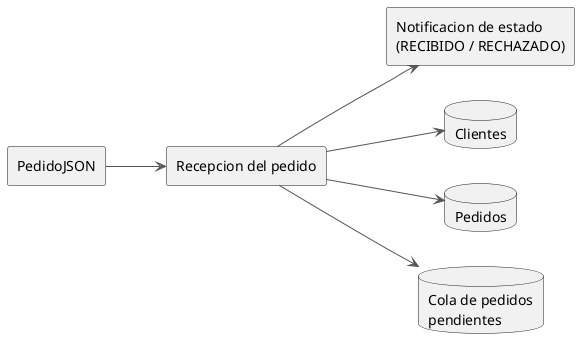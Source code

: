 @startuml
left to right direction
skinparam ArrowColor #555
skinparam RectangleStyle rounded
skinparam defaultFontName Arial

rectangle "PedidoJSON" as IN
rectangle "Recepcion del pedido" as PROC
rectangle "Notificacion de estado\n(RECIBIDO / RECHAZADO)" as OUT

database "Clientes" as DB_CLIENTES
database "Pedidos" as DB_PEDIDOS
database "Cola de pedidos\npendientes" as DB_PENDIENTES

IN --> PROC
PROC --> OUT

' Persistencias
PROC --> DB_CLIENTES
PROC --> DB_PEDIDOS
PROC --> DB_PENDIENTES
@enduml
